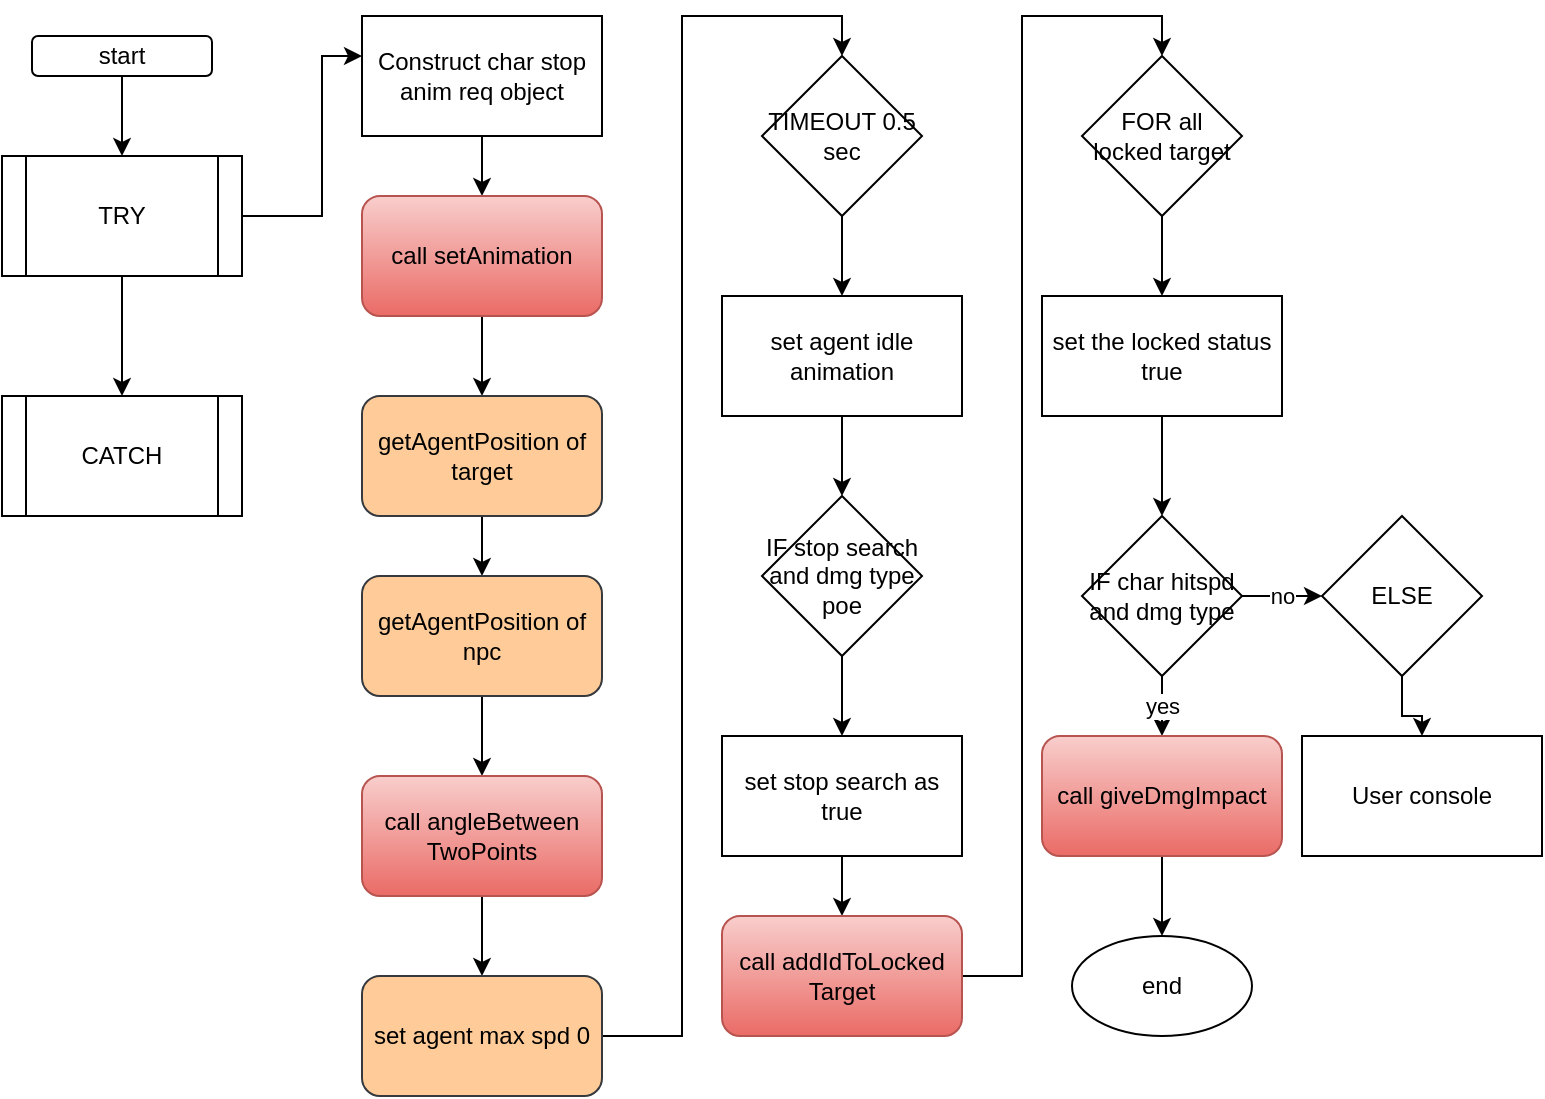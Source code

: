 <mxfile version="17.5.0" type="github">
  <diagram id="FPQoGlcJ0cKT3GJvHROS" name="Page-1">
    <mxGraphModel dx="1038" dy="579" grid="1" gridSize="10" guides="1" tooltips="1" connect="1" arrows="1" fold="1" page="1" pageScale="1" pageWidth="850" pageHeight="1100" math="0" shadow="0">
      <root>
        <mxCell id="0" />
        <mxCell id="1" parent="0" />
        <mxCell id="Djf9-vpTPSSfG7s_PVzB-4" value="" style="edgeStyle=orthogonalEdgeStyle;rounded=0;orthogonalLoop=1;jettySize=auto;html=1;" edge="1" parent="1" source="Djf9-vpTPSSfG7s_PVzB-1" target="Djf9-vpTPSSfG7s_PVzB-3">
          <mxGeometry relative="1" as="geometry" />
        </mxCell>
        <mxCell id="Djf9-vpTPSSfG7s_PVzB-1" value="start" style="rounded=1;whiteSpace=wrap;html=1;" vertex="1" parent="1">
          <mxGeometry x="45" y="40" width="90" height="20" as="geometry" />
        </mxCell>
        <mxCell id="Djf9-vpTPSSfG7s_PVzB-6" value="" style="edgeStyle=orthogonalEdgeStyle;rounded=0;orthogonalLoop=1;jettySize=auto;html=1;" edge="1" parent="1" source="Djf9-vpTPSSfG7s_PVzB-3" target="Djf9-vpTPSSfG7s_PVzB-5">
          <mxGeometry relative="1" as="geometry" />
        </mxCell>
        <mxCell id="Djf9-vpTPSSfG7s_PVzB-8" value="" style="edgeStyle=orthogonalEdgeStyle;rounded=0;orthogonalLoop=1;jettySize=auto;html=1;" edge="1" parent="1" source="Djf9-vpTPSSfG7s_PVzB-3" target="Djf9-vpTPSSfG7s_PVzB-7">
          <mxGeometry relative="1" as="geometry">
            <Array as="points">
              <mxPoint x="190" y="130" />
              <mxPoint x="190" y="50" />
            </Array>
          </mxGeometry>
        </mxCell>
        <mxCell id="Djf9-vpTPSSfG7s_PVzB-3" value="TRY" style="shape=process;whiteSpace=wrap;html=1;backgroundOutline=1;" vertex="1" parent="1">
          <mxGeometry x="30" y="100" width="120" height="60" as="geometry" />
        </mxCell>
        <mxCell id="Djf9-vpTPSSfG7s_PVzB-5" value="CATCH" style="shape=process;whiteSpace=wrap;html=1;backgroundOutline=1;" vertex="1" parent="1">
          <mxGeometry x="30" y="220" width="120" height="60" as="geometry" />
        </mxCell>
        <mxCell id="Djf9-vpTPSSfG7s_PVzB-11" value="" style="edgeStyle=orthogonalEdgeStyle;rounded=0;orthogonalLoop=1;jettySize=auto;html=1;" edge="1" parent="1" source="Djf9-vpTPSSfG7s_PVzB-7" target="Djf9-vpTPSSfG7s_PVzB-10">
          <mxGeometry relative="1" as="geometry" />
        </mxCell>
        <mxCell id="Djf9-vpTPSSfG7s_PVzB-7" value="Construct char stop anim req object" style="whiteSpace=wrap;html=1;" vertex="1" parent="1">
          <mxGeometry x="210" y="30" width="120" height="60" as="geometry" />
        </mxCell>
        <mxCell id="Djf9-vpTPSSfG7s_PVzB-17" value="" style="edgeStyle=orthogonalEdgeStyle;rounded=0;orthogonalLoop=1;jettySize=auto;html=1;" edge="1" parent="1" source="Djf9-vpTPSSfG7s_PVzB-10" target="Djf9-vpTPSSfG7s_PVzB-15">
          <mxGeometry relative="1" as="geometry" />
        </mxCell>
        <mxCell id="Djf9-vpTPSSfG7s_PVzB-10" value="call&amp;nbsp;setAnimation" style="rounded=1;whiteSpace=wrap;html=1;fillColor=#f8cecc;gradientColor=#ea6b66;strokeColor=#b85450;" vertex="1" parent="1">
          <mxGeometry x="210" y="120" width="120" height="60" as="geometry" />
        </mxCell>
        <mxCell id="Djf9-vpTPSSfG7s_PVzB-18" value="" style="edgeStyle=orthogonalEdgeStyle;rounded=0;orthogonalLoop=1;jettySize=auto;html=1;" edge="1" parent="1" source="Djf9-vpTPSSfG7s_PVzB-15" target="Djf9-vpTPSSfG7s_PVzB-16">
          <mxGeometry relative="1" as="geometry" />
        </mxCell>
        <mxCell id="Djf9-vpTPSSfG7s_PVzB-15" value="getAgentPosition of target" style="rounded=1;whiteSpace=wrap;html=1;fillColor=#ffcc99;strokeColor=#36393d;" vertex="1" parent="1">
          <mxGeometry x="210" y="220" width="120" height="60" as="geometry" />
        </mxCell>
        <mxCell id="Djf9-vpTPSSfG7s_PVzB-20" value="" style="edgeStyle=orthogonalEdgeStyle;rounded=0;orthogonalLoop=1;jettySize=auto;html=1;" edge="1" parent="1" source="Djf9-vpTPSSfG7s_PVzB-16" target="Djf9-vpTPSSfG7s_PVzB-19">
          <mxGeometry relative="1" as="geometry" />
        </mxCell>
        <mxCell id="Djf9-vpTPSSfG7s_PVzB-16" value="getAgentPosition of npc" style="rounded=1;whiteSpace=wrap;html=1;fillColor=#ffcc99;strokeColor=#36393d;" vertex="1" parent="1">
          <mxGeometry x="210" y="310" width="120" height="60" as="geometry" />
        </mxCell>
        <mxCell id="Djf9-vpTPSSfG7s_PVzB-22" value="" style="edgeStyle=orthogonalEdgeStyle;rounded=0;orthogonalLoop=1;jettySize=auto;html=1;" edge="1" parent="1" source="Djf9-vpTPSSfG7s_PVzB-19" target="Djf9-vpTPSSfG7s_PVzB-21">
          <mxGeometry relative="1" as="geometry" />
        </mxCell>
        <mxCell id="Djf9-vpTPSSfG7s_PVzB-19" value="call&amp;nbsp;angleBetween&lt;br&gt;TwoPoints" style="rounded=1;whiteSpace=wrap;html=1;fillColor=#f8cecc;gradientColor=#ea6b66;strokeColor=#b85450;" vertex="1" parent="1">
          <mxGeometry x="210" y="410" width="120" height="60" as="geometry" />
        </mxCell>
        <mxCell id="Djf9-vpTPSSfG7s_PVzB-24" style="edgeStyle=orthogonalEdgeStyle;rounded=0;orthogonalLoop=1;jettySize=auto;html=1;entryX=0.5;entryY=0;entryDx=0;entryDy=0;" edge="1" parent="1" source="Djf9-vpTPSSfG7s_PVzB-21" target="Djf9-vpTPSSfG7s_PVzB-23">
          <mxGeometry relative="1" as="geometry" />
        </mxCell>
        <mxCell id="Djf9-vpTPSSfG7s_PVzB-21" value="set agent max spd 0" style="rounded=1;whiteSpace=wrap;html=1;fillColor=#ffcc99;strokeColor=#36393d;" vertex="1" parent="1">
          <mxGeometry x="210" y="510" width="120" height="60" as="geometry" />
        </mxCell>
        <mxCell id="Djf9-vpTPSSfG7s_PVzB-26" value="" style="edgeStyle=orthogonalEdgeStyle;rounded=0;orthogonalLoop=1;jettySize=auto;html=1;" edge="1" parent="1" source="Djf9-vpTPSSfG7s_PVzB-23" target="Djf9-vpTPSSfG7s_PVzB-25">
          <mxGeometry relative="1" as="geometry" />
        </mxCell>
        <mxCell id="Djf9-vpTPSSfG7s_PVzB-23" value="TIMEOUT 0.5 sec" style="rhombus;whiteSpace=wrap;html=1;" vertex="1" parent="1">
          <mxGeometry x="410" y="50" width="80" height="80" as="geometry" />
        </mxCell>
        <mxCell id="Djf9-vpTPSSfG7s_PVzB-28" value="" style="edgeStyle=orthogonalEdgeStyle;rounded=0;orthogonalLoop=1;jettySize=auto;html=1;" edge="1" parent="1" source="Djf9-vpTPSSfG7s_PVzB-25" target="Djf9-vpTPSSfG7s_PVzB-27">
          <mxGeometry relative="1" as="geometry" />
        </mxCell>
        <mxCell id="Djf9-vpTPSSfG7s_PVzB-25" value="set agent idle animation" style="whiteSpace=wrap;html=1;" vertex="1" parent="1">
          <mxGeometry x="390" y="170" width="120" height="60" as="geometry" />
        </mxCell>
        <mxCell id="Djf9-vpTPSSfG7s_PVzB-30" value="" style="edgeStyle=orthogonalEdgeStyle;rounded=0;orthogonalLoop=1;jettySize=auto;html=1;" edge="1" parent="1" source="Djf9-vpTPSSfG7s_PVzB-27" target="Djf9-vpTPSSfG7s_PVzB-29">
          <mxGeometry relative="1" as="geometry" />
        </mxCell>
        <mxCell id="Djf9-vpTPSSfG7s_PVzB-27" value="IF stop search and dmg type poe" style="rhombus;whiteSpace=wrap;html=1;" vertex="1" parent="1">
          <mxGeometry x="410" y="270" width="80" height="80" as="geometry" />
        </mxCell>
        <mxCell id="Djf9-vpTPSSfG7s_PVzB-32" value="" style="edgeStyle=orthogonalEdgeStyle;rounded=0;orthogonalLoop=1;jettySize=auto;html=1;" edge="1" parent="1" source="Djf9-vpTPSSfG7s_PVzB-29" target="Djf9-vpTPSSfG7s_PVzB-31">
          <mxGeometry relative="1" as="geometry" />
        </mxCell>
        <mxCell id="Djf9-vpTPSSfG7s_PVzB-29" value="set stop search as true" style="whiteSpace=wrap;html=1;" vertex="1" parent="1">
          <mxGeometry x="390" y="390" width="120" height="60" as="geometry" />
        </mxCell>
        <mxCell id="Djf9-vpTPSSfG7s_PVzB-34" style="edgeStyle=orthogonalEdgeStyle;rounded=0;orthogonalLoop=1;jettySize=auto;html=1;entryX=0.5;entryY=0;entryDx=0;entryDy=0;" edge="1" parent="1" source="Djf9-vpTPSSfG7s_PVzB-31" target="Djf9-vpTPSSfG7s_PVzB-33">
          <mxGeometry relative="1" as="geometry" />
        </mxCell>
        <mxCell id="Djf9-vpTPSSfG7s_PVzB-31" value="call&amp;nbsp;addIdToLocked&lt;br&gt;Target" style="rounded=1;whiteSpace=wrap;html=1;fillColor=#f8cecc;gradientColor=#ea6b66;strokeColor=#b85450;" vertex="1" parent="1">
          <mxGeometry x="390" y="480" width="120" height="60" as="geometry" />
        </mxCell>
        <mxCell id="Djf9-vpTPSSfG7s_PVzB-36" value="" style="edgeStyle=orthogonalEdgeStyle;rounded=0;orthogonalLoop=1;jettySize=auto;html=1;" edge="1" parent="1" source="Djf9-vpTPSSfG7s_PVzB-33" target="Djf9-vpTPSSfG7s_PVzB-35">
          <mxGeometry relative="1" as="geometry" />
        </mxCell>
        <mxCell id="Djf9-vpTPSSfG7s_PVzB-33" value="FOR all locked target" style="rhombus;whiteSpace=wrap;html=1;" vertex="1" parent="1">
          <mxGeometry x="570" y="50" width="80" height="80" as="geometry" />
        </mxCell>
        <mxCell id="Djf9-vpTPSSfG7s_PVzB-38" value="" style="edgeStyle=orthogonalEdgeStyle;rounded=0;orthogonalLoop=1;jettySize=auto;html=1;" edge="1" parent="1" source="Djf9-vpTPSSfG7s_PVzB-35" target="Djf9-vpTPSSfG7s_PVzB-37">
          <mxGeometry relative="1" as="geometry" />
        </mxCell>
        <mxCell id="Djf9-vpTPSSfG7s_PVzB-35" value="set the locked status true" style="whiteSpace=wrap;html=1;" vertex="1" parent="1">
          <mxGeometry x="550" y="170" width="120" height="60" as="geometry" />
        </mxCell>
        <mxCell id="Djf9-vpTPSSfG7s_PVzB-40" value="yes" style="edgeStyle=orthogonalEdgeStyle;rounded=0;orthogonalLoop=1;jettySize=auto;html=1;" edge="1" parent="1" source="Djf9-vpTPSSfG7s_PVzB-37" target="Djf9-vpTPSSfG7s_PVzB-39">
          <mxGeometry relative="1" as="geometry" />
        </mxCell>
        <mxCell id="Djf9-vpTPSSfG7s_PVzB-42" value="no" style="edgeStyle=orthogonalEdgeStyle;rounded=0;orthogonalLoop=1;jettySize=auto;html=1;" edge="1" parent="1" source="Djf9-vpTPSSfG7s_PVzB-37" target="Djf9-vpTPSSfG7s_PVzB-41">
          <mxGeometry relative="1" as="geometry" />
        </mxCell>
        <mxCell id="Djf9-vpTPSSfG7s_PVzB-37" value="IF char hitspd and dmg type" style="rhombus;whiteSpace=wrap;html=1;" vertex="1" parent="1">
          <mxGeometry x="570" y="280" width="80" height="80" as="geometry" />
        </mxCell>
        <mxCell id="Djf9-vpTPSSfG7s_PVzB-46" value="" style="edgeStyle=orthogonalEdgeStyle;rounded=0;orthogonalLoop=1;jettySize=auto;html=1;" edge="1" parent="1" source="Djf9-vpTPSSfG7s_PVzB-39" target="Djf9-vpTPSSfG7s_PVzB-45">
          <mxGeometry relative="1" as="geometry" />
        </mxCell>
        <mxCell id="Djf9-vpTPSSfG7s_PVzB-39" value="call&amp;nbsp;giveDmgImpact" style="rounded=1;whiteSpace=wrap;html=1;fillColor=#f8cecc;gradientColor=#ea6b66;strokeColor=#b85450;" vertex="1" parent="1">
          <mxGeometry x="550" y="390" width="120" height="60" as="geometry" />
        </mxCell>
        <mxCell id="Djf9-vpTPSSfG7s_PVzB-44" value="" style="edgeStyle=orthogonalEdgeStyle;rounded=0;orthogonalLoop=1;jettySize=auto;html=1;" edge="1" parent="1" source="Djf9-vpTPSSfG7s_PVzB-41" target="Djf9-vpTPSSfG7s_PVzB-43">
          <mxGeometry relative="1" as="geometry" />
        </mxCell>
        <mxCell id="Djf9-vpTPSSfG7s_PVzB-41" value="ELSE" style="rhombus;whiteSpace=wrap;html=1;" vertex="1" parent="1">
          <mxGeometry x="690" y="280" width="80" height="80" as="geometry" />
        </mxCell>
        <mxCell id="Djf9-vpTPSSfG7s_PVzB-43" value="User console" style="whiteSpace=wrap;html=1;" vertex="1" parent="1">
          <mxGeometry x="680" y="390" width="120" height="60" as="geometry" />
        </mxCell>
        <mxCell id="Djf9-vpTPSSfG7s_PVzB-45" value="end" style="ellipse;whiteSpace=wrap;html=1;" vertex="1" parent="1">
          <mxGeometry x="565" y="490" width="90" height="50" as="geometry" />
        </mxCell>
      </root>
    </mxGraphModel>
  </diagram>
</mxfile>
